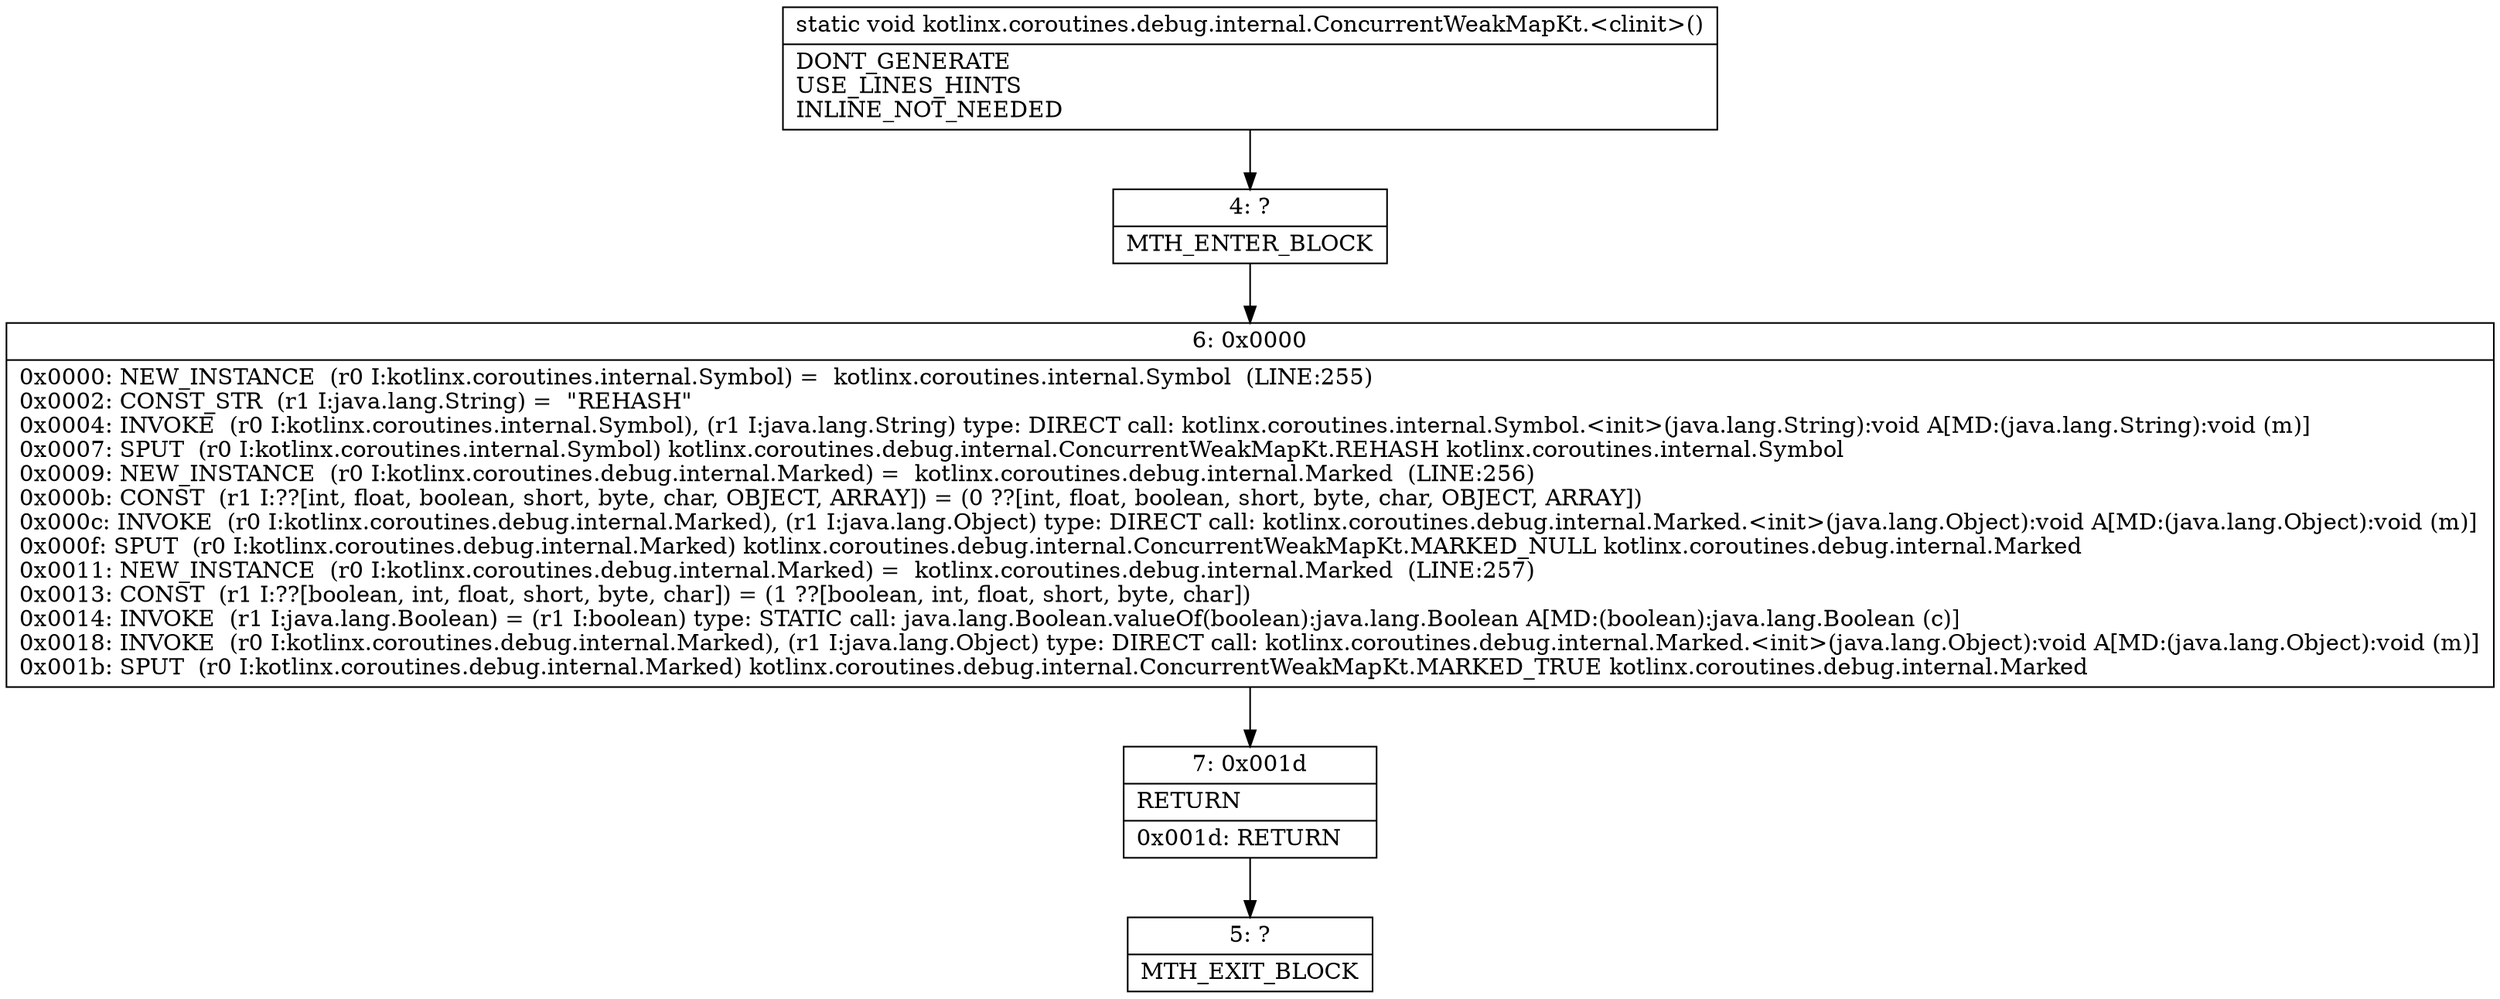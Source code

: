 digraph "CFG forkotlinx.coroutines.debug.internal.ConcurrentWeakMapKt.\<clinit\>()V" {
Node_4 [shape=record,label="{4\:\ ?|MTH_ENTER_BLOCK\l}"];
Node_6 [shape=record,label="{6\:\ 0x0000|0x0000: NEW_INSTANCE  (r0 I:kotlinx.coroutines.internal.Symbol) =  kotlinx.coroutines.internal.Symbol  (LINE:255)\l0x0002: CONST_STR  (r1 I:java.lang.String) =  \"REHASH\" \l0x0004: INVOKE  (r0 I:kotlinx.coroutines.internal.Symbol), (r1 I:java.lang.String) type: DIRECT call: kotlinx.coroutines.internal.Symbol.\<init\>(java.lang.String):void A[MD:(java.lang.String):void (m)]\l0x0007: SPUT  (r0 I:kotlinx.coroutines.internal.Symbol) kotlinx.coroutines.debug.internal.ConcurrentWeakMapKt.REHASH kotlinx.coroutines.internal.Symbol \l0x0009: NEW_INSTANCE  (r0 I:kotlinx.coroutines.debug.internal.Marked) =  kotlinx.coroutines.debug.internal.Marked  (LINE:256)\l0x000b: CONST  (r1 I:??[int, float, boolean, short, byte, char, OBJECT, ARRAY]) = (0 ??[int, float, boolean, short, byte, char, OBJECT, ARRAY]) \l0x000c: INVOKE  (r0 I:kotlinx.coroutines.debug.internal.Marked), (r1 I:java.lang.Object) type: DIRECT call: kotlinx.coroutines.debug.internal.Marked.\<init\>(java.lang.Object):void A[MD:(java.lang.Object):void (m)]\l0x000f: SPUT  (r0 I:kotlinx.coroutines.debug.internal.Marked) kotlinx.coroutines.debug.internal.ConcurrentWeakMapKt.MARKED_NULL kotlinx.coroutines.debug.internal.Marked \l0x0011: NEW_INSTANCE  (r0 I:kotlinx.coroutines.debug.internal.Marked) =  kotlinx.coroutines.debug.internal.Marked  (LINE:257)\l0x0013: CONST  (r1 I:??[boolean, int, float, short, byte, char]) = (1 ??[boolean, int, float, short, byte, char]) \l0x0014: INVOKE  (r1 I:java.lang.Boolean) = (r1 I:boolean) type: STATIC call: java.lang.Boolean.valueOf(boolean):java.lang.Boolean A[MD:(boolean):java.lang.Boolean (c)]\l0x0018: INVOKE  (r0 I:kotlinx.coroutines.debug.internal.Marked), (r1 I:java.lang.Object) type: DIRECT call: kotlinx.coroutines.debug.internal.Marked.\<init\>(java.lang.Object):void A[MD:(java.lang.Object):void (m)]\l0x001b: SPUT  (r0 I:kotlinx.coroutines.debug.internal.Marked) kotlinx.coroutines.debug.internal.ConcurrentWeakMapKt.MARKED_TRUE kotlinx.coroutines.debug.internal.Marked \l}"];
Node_7 [shape=record,label="{7\:\ 0x001d|RETURN\l|0x001d: RETURN   \l}"];
Node_5 [shape=record,label="{5\:\ ?|MTH_EXIT_BLOCK\l}"];
MethodNode[shape=record,label="{static void kotlinx.coroutines.debug.internal.ConcurrentWeakMapKt.\<clinit\>()  | DONT_GENERATE\lUSE_LINES_HINTS\lINLINE_NOT_NEEDED\l}"];
MethodNode -> Node_4;Node_4 -> Node_6;
Node_6 -> Node_7;
Node_7 -> Node_5;
}

